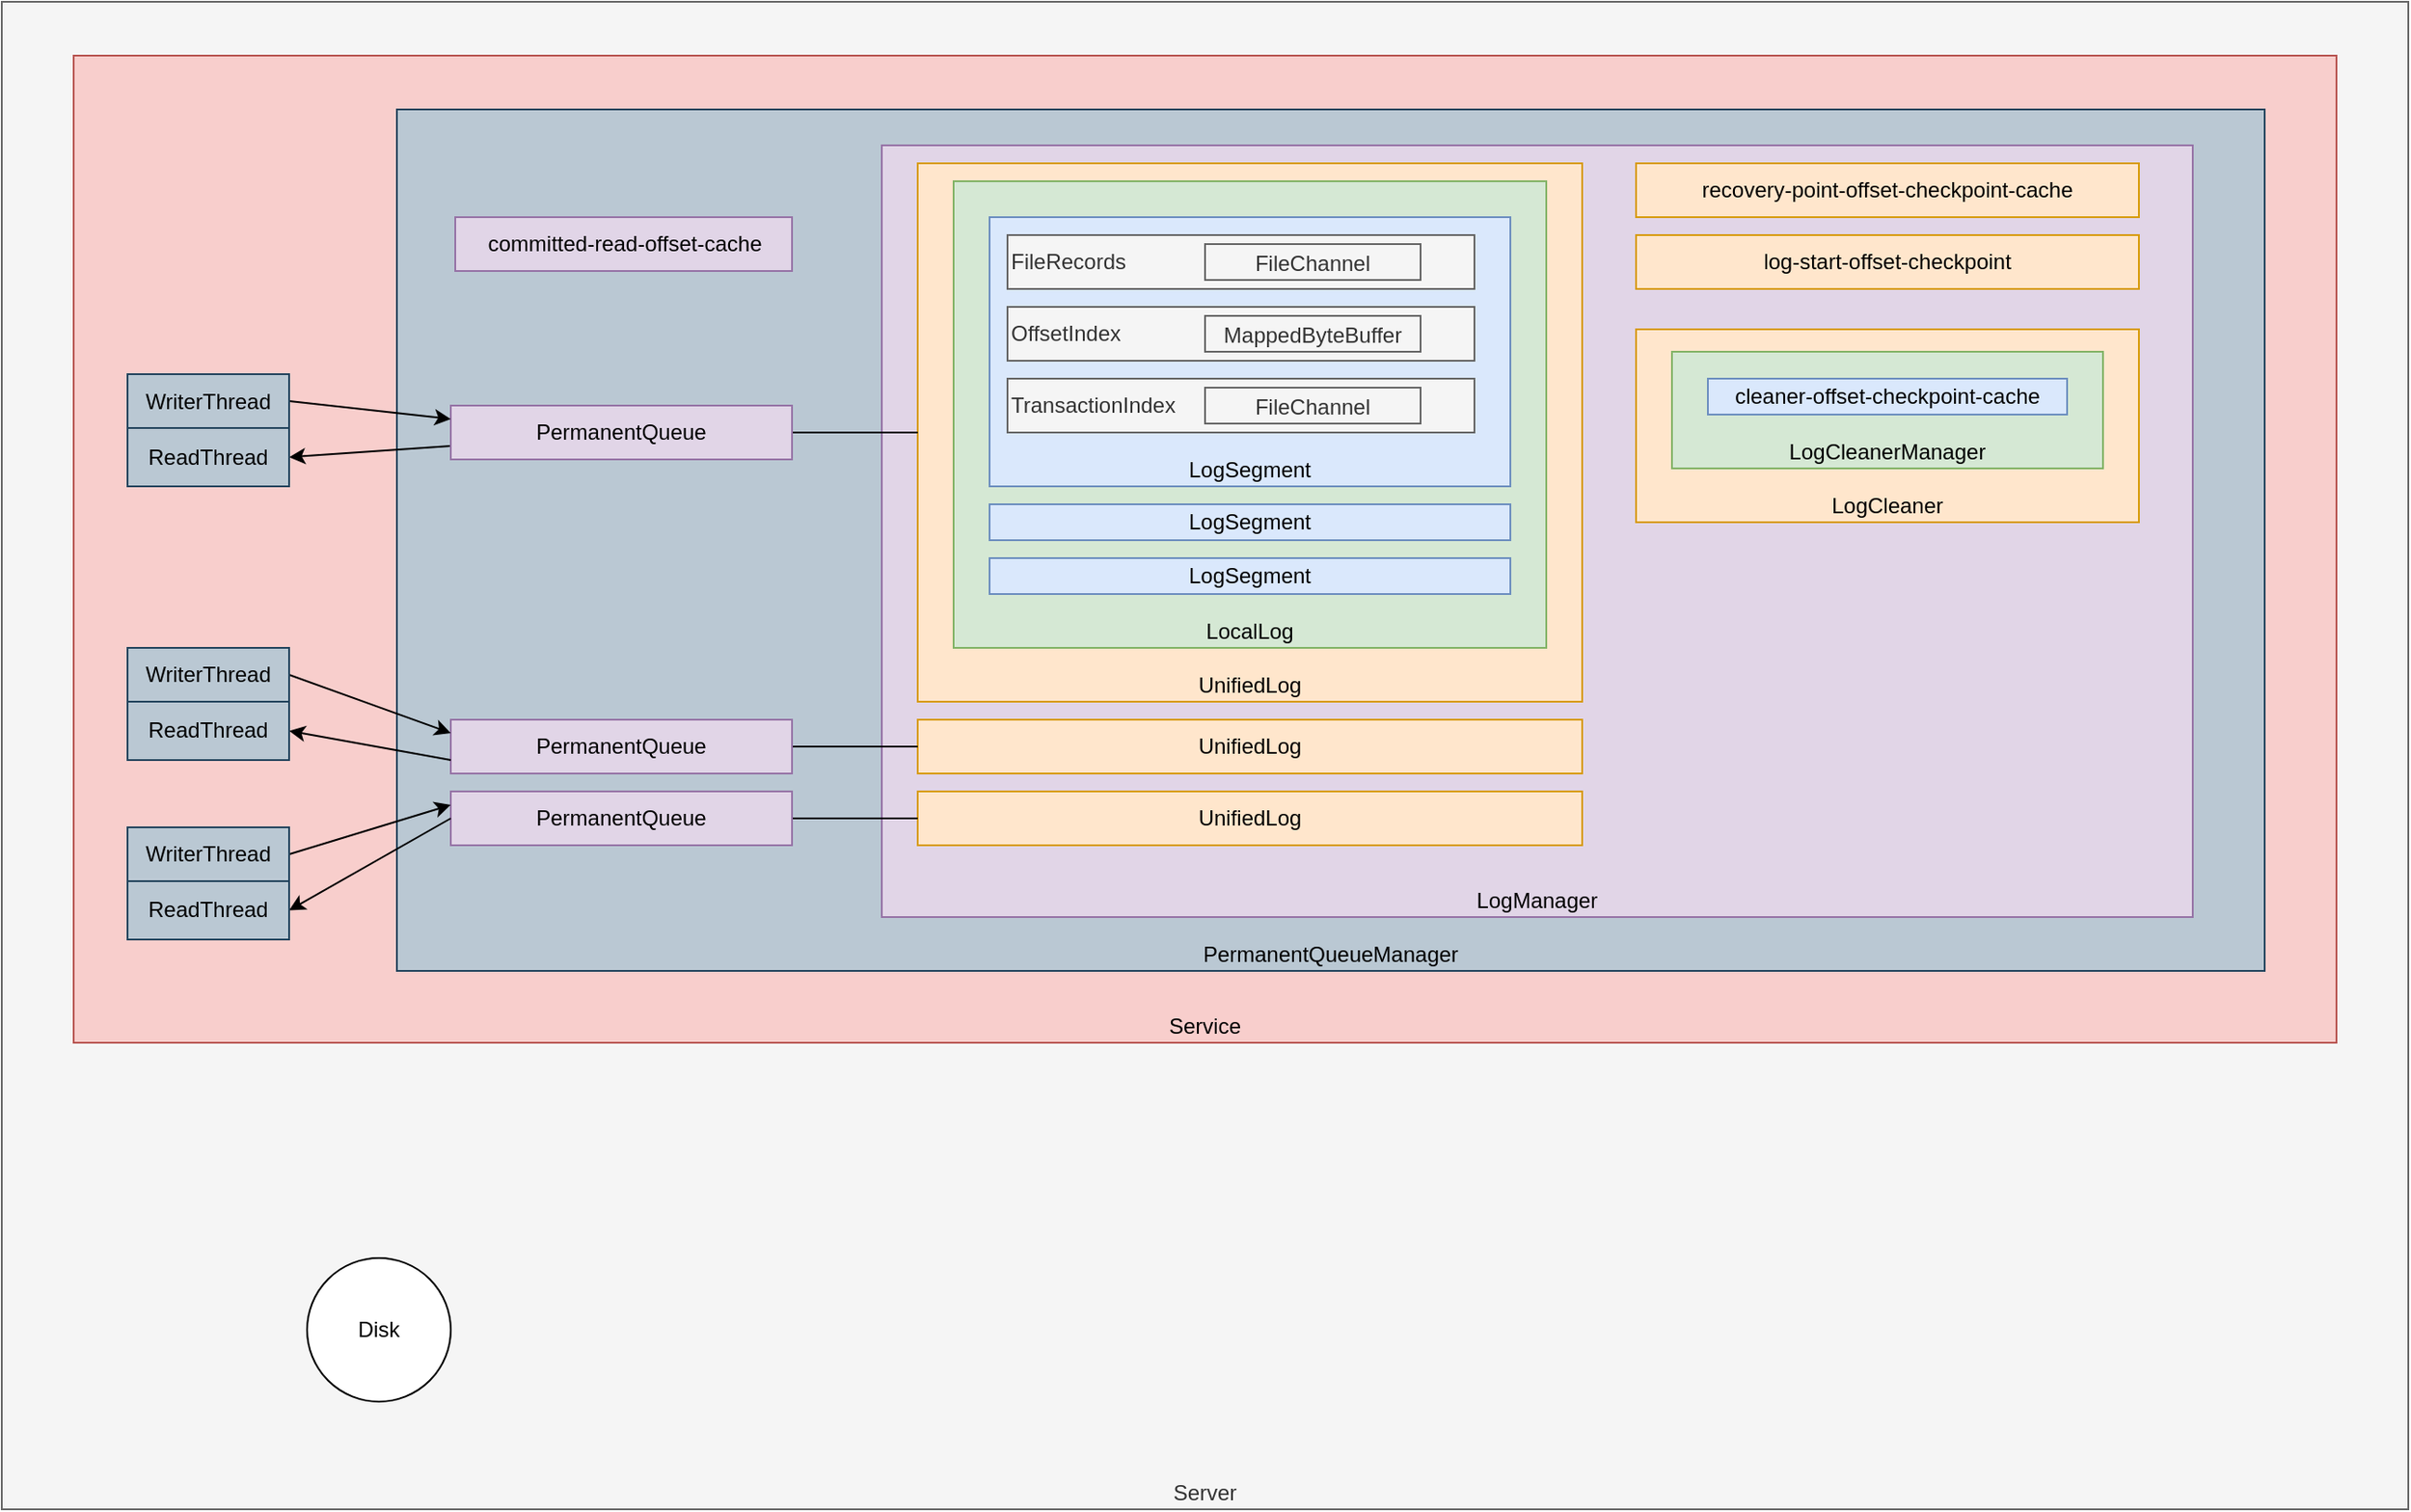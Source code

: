 <mxfile version="20.4.0" type="github">
  <diagram id="ikEMQ3taQZnn_D-MTjAt" name="第 1 页">
    <mxGraphModel dx="2381" dy="897" grid="1" gridSize="10" guides="1" tooltips="1" connect="1" arrows="1" fold="1" page="1" pageScale="1" pageWidth="827" pageHeight="1169" math="0" shadow="0">
      <root>
        <mxCell id="0" />
        <mxCell id="1" parent="0" />
        <mxCell id="W9ZC-a-q59-rkaMblsp5-1" value="Server" style="rounded=0;whiteSpace=wrap;html=1;verticalAlign=bottom;fillColor=#f5f5f5;fontColor=#333333;strokeColor=#666666;" vertex="1" parent="1">
          <mxGeometry x="-240" y="50" width="1340" height="840" as="geometry" />
        </mxCell>
        <mxCell id="W9ZC-a-q59-rkaMblsp5-2" value="Service" style="rounded=0;whiteSpace=wrap;html=1;verticalAlign=bottom;fillColor=#f8cecc;strokeColor=#b85450;" vertex="1" parent="1">
          <mxGeometry x="-200" y="80" width="1260" height="550" as="geometry" />
        </mxCell>
        <mxCell id="W9ZC-a-q59-rkaMblsp5-23" value="PermanentQueueManager" style="rounded=0;whiteSpace=wrap;html=1;verticalAlign=bottom;fillColor=#bac8d3;strokeColor=#23445d;" vertex="1" parent="1">
          <mxGeometry x="-20" y="110" width="1040" height="480" as="geometry" />
        </mxCell>
        <mxCell id="W9ZC-a-q59-rkaMblsp5-3" value="LogManager" style="rounded=0;whiteSpace=wrap;html=1;verticalAlign=bottom;fillColor=#e1d5e7;strokeColor=#9673a6;" vertex="1" parent="1">
          <mxGeometry x="250" y="130" width="730" height="430" as="geometry" />
        </mxCell>
        <mxCell id="W9ZC-a-q59-rkaMblsp5-4" value="Disk" style="ellipse;whiteSpace=wrap;html=1;aspect=fixed;" vertex="1" parent="1">
          <mxGeometry x="-70" y="750" width="80" height="80" as="geometry" />
        </mxCell>
        <mxCell id="W9ZC-a-q59-rkaMblsp5-5" value="UnifiedLog" style="rounded=0;whiteSpace=wrap;html=1;verticalAlign=bottom;fillColor=#ffe6cc;strokeColor=#d79b00;" vertex="1" parent="1">
          <mxGeometry x="270" y="140" width="370" height="300" as="geometry" />
        </mxCell>
        <mxCell id="W9ZC-a-q59-rkaMblsp5-6" value="UnifiedLog" style="rounded=0;whiteSpace=wrap;html=1;verticalAlign=middle;fillColor=#ffe6cc;strokeColor=#d79b00;" vertex="1" parent="1">
          <mxGeometry x="270" y="450" width="370" height="30" as="geometry" />
        </mxCell>
        <mxCell id="W9ZC-a-q59-rkaMblsp5-7" value="UnifiedLog" style="rounded=0;whiteSpace=wrap;html=1;verticalAlign=middle;fillColor=#ffe6cc;strokeColor=#d79b00;" vertex="1" parent="1">
          <mxGeometry x="270" y="490" width="370" height="30" as="geometry" />
        </mxCell>
        <mxCell id="W9ZC-a-q59-rkaMblsp5-8" value="LocalLog" style="rounded=0;whiteSpace=wrap;html=1;verticalAlign=bottom;fillColor=#d5e8d4;strokeColor=#82b366;" vertex="1" parent="1">
          <mxGeometry x="290" y="150" width="330" height="260" as="geometry" />
        </mxCell>
        <mxCell id="W9ZC-a-q59-rkaMblsp5-9" value="LogSegment" style="rounded=0;whiteSpace=wrap;html=1;verticalAlign=bottom;fillColor=#dae8fc;strokeColor=#6c8ebf;" vertex="1" parent="1">
          <mxGeometry x="310" y="170" width="290" height="150" as="geometry" />
        </mxCell>
        <mxCell id="W9ZC-a-q59-rkaMblsp5-10" value="LogSegment" style="rounded=0;whiteSpace=wrap;html=1;verticalAlign=middle;fillColor=#dae8fc;strokeColor=#6c8ebf;" vertex="1" parent="1">
          <mxGeometry x="310" y="330" width="290" height="20" as="geometry" />
        </mxCell>
        <mxCell id="W9ZC-a-q59-rkaMblsp5-11" value="FileRecords" style="rounded=0;whiteSpace=wrap;html=1;verticalAlign=middle;align=left;fillColor=#f5f5f5;fontColor=#333333;strokeColor=#666666;" vertex="1" parent="1">
          <mxGeometry x="320" y="180" width="260" height="30" as="geometry" />
        </mxCell>
        <mxCell id="W9ZC-a-q59-rkaMblsp5-12" value="FileChannel" style="rounded=0;whiteSpace=wrap;html=1;verticalAlign=bottom;fillColor=#f5f5f5;fontColor=#333333;strokeColor=#666666;" vertex="1" parent="1">
          <mxGeometry x="430" y="185" width="120" height="20" as="geometry" />
        </mxCell>
        <mxCell id="W9ZC-a-q59-rkaMblsp5-13" value="OffsetIndex" style="rounded=0;whiteSpace=wrap;html=1;verticalAlign=middle;align=left;fillColor=#f5f5f5;fontColor=#333333;strokeColor=#666666;" vertex="1" parent="1">
          <mxGeometry x="320" y="220" width="260" height="30" as="geometry" />
        </mxCell>
        <mxCell id="W9ZC-a-q59-rkaMblsp5-14" value="MappedByteBuffer" style="rounded=0;whiteSpace=wrap;html=1;verticalAlign=bottom;fillColor=#f5f5f5;fontColor=#333333;strokeColor=#666666;" vertex="1" parent="1">
          <mxGeometry x="430" y="225" width="120" height="20" as="geometry" />
        </mxCell>
        <mxCell id="W9ZC-a-q59-rkaMblsp5-15" value="TransactionIndex" style="rounded=0;whiteSpace=wrap;html=1;verticalAlign=middle;align=left;fillColor=#f5f5f5;fontColor=#333333;strokeColor=#666666;" vertex="1" parent="1">
          <mxGeometry x="320" y="260" width="260" height="30" as="geometry" />
        </mxCell>
        <mxCell id="W9ZC-a-q59-rkaMblsp5-16" value="FileChannel" style="rounded=0;whiteSpace=wrap;html=1;verticalAlign=bottom;fillColor=#f5f5f5;fontColor=#333333;strokeColor=#666666;" vertex="1" parent="1">
          <mxGeometry x="430" y="265" width="120" height="20" as="geometry" />
        </mxCell>
        <mxCell id="W9ZC-a-q59-rkaMblsp5-17" value="LogSegment" style="rounded=0;whiteSpace=wrap;html=1;verticalAlign=middle;fillColor=#dae8fc;strokeColor=#6c8ebf;" vertex="1" parent="1">
          <mxGeometry x="310" y="360" width="290" height="20" as="geometry" />
        </mxCell>
        <mxCell id="W9ZC-a-q59-rkaMblsp5-18" value="recovery-point-offset-checkpoint-cache" style="rounded=0;whiteSpace=wrap;html=1;verticalAlign=middle;fillColor=#ffe6cc;strokeColor=#d79b00;" vertex="1" parent="1">
          <mxGeometry x="670" y="140" width="280" height="30" as="geometry" />
        </mxCell>
        <mxCell id="W9ZC-a-q59-rkaMblsp5-19" value="log-start-offset-checkpoint" style="rounded=0;whiteSpace=wrap;html=1;verticalAlign=middle;fillColor=#ffe6cc;strokeColor=#d79b00;" vertex="1" parent="1">
          <mxGeometry x="670" y="180" width="280" height="30" as="geometry" />
        </mxCell>
        <mxCell id="W9ZC-a-q59-rkaMblsp5-20" value="LogCleaner" style="rounded=0;whiteSpace=wrap;html=1;verticalAlign=bottom;fillColor=#ffe6cc;strokeColor=#d79b00;" vertex="1" parent="1">
          <mxGeometry x="670" y="232.5" width="280" height="107.5" as="geometry" />
        </mxCell>
        <mxCell id="W9ZC-a-q59-rkaMblsp5-21" value="LogCleanerManager" style="rounded=0;whiteSpace=wrap;html=1;verticalAlign=bottom;fillColor=#d5e8d4;strokeColor=#82b366;" vertex="1" parent="1">
          <mxGeometry x="690" y="245" width="240" height="65" as="geometry" />
        </mxCell>
        <mxCell id="W9ZC-a-q59-rkaMblsp5-22" value="cleaner-offset-checkpoint-cache" style="rounded=0;whiteSpace=wrap;html=1;verticalAlign=middle;fillColor=#dae8fc;strokeColor=#6c8ebf;" vertex="1" parent="1">
          <mxGeometry x="710" y="260" width="200" height="20" as="geometry" />
        </mxCell>
        <mxCell id="W9ZC-a-q59-rkaMblsp5-24" value="" style="rounded=0;orthogonalLoop=1;jettySize=auto;html=1;fontColor=#000000;entryX=0;entryY=0.5;entryDx=0;entryDy=0;endArrow=none;endFill=0;exitX=1;exitY=0.5;exitDx=0;exitDy=0;" edge="1" parent="1" source="W9ZC-a-q59-rkaMblsp5-25" target="W9ZC-a-q59-rkaMblsp5-5">
          <mxGeometry relative="1" as="geometry" />
        </mxCell>
        <mxCell id="W9ZC-a-q59-rkaMblsp5-34" style="edgeStyle=none;rounded=0;orthogonalLoop=1;jettySize=auto;html=1;exitX=0;exitY=0.75;exitDx=0;exitDy=0;entryX=1;entryY=0.5;entryDx=0;entryDy=0;" edge="1" parent="1" source="W9ZC-a-q59-rkaMblsp5-25" target="W9ZC-a-q59-rkaMblsp5-31">
          <mxGeometry relative="1" as="geometry" />
        </mxCell>
        <mxCell id="W9ZC-a-q59-rkaMblsp5-25" value="PermanentQueue" style="rounded=0;whiteSpace=wrap;html=1;verticalAlign=middle;fillColor=#e1d5e7;strokeColor=#9673a6;" vertex="1" parent="1">
          <mxGeometry x="10" y="275" width="190" height="30" as="geometry" />
        </mxCell>
        <mxCell id="W9ZC-a-q59-rkaMblsp5-26" value="committed-read-offset-cache" style="rounded=0;whiteSpace=wrap;html=1;verticalAlign=middle;fillColor=#e1d5e7;strokeColor=#9673a6;" vertex="1" parent="1">
          <mxGeometry x="12.5" y="170" width="187.5" height="30" as="geometry" />
        </mxCell>
        <mxCell id="W9ZC-a-q59-rkaMblsp5-27" value="" style="rounded=0;orthogonalLoop=1;jettySize=auto;html=1;fontColor=#000000;entryX=0;entryY=0.5;entryDx=0;entryDy=0;exitX=1;exitY=0.5;exitDx=0;exitDy=0;endArrow=none;endFill=0;" edge="1" parent="1" source="W9ZC-a-q59-rkaMblsp5-28" target="W9ZC-a-q59-rkaMblsp5-6">
          <mxGeometry relative="1" as="geometry" />
        </mxCell>
        <mxCell id="W9ZC-a-q59-rkaMblsp5-28" value="PermanentQueue" style="rounded=0;whiteSpace=wrap;html=1;verticalAlign=middle;fillColor=#e1d5e7;strokeColor=#9673a6;" vertex="1" parent="1">
          <mxGeometry x="10" y="450" width="190" height="30" as="geometry" />
        </mxCell>
        <mxCell id="W9ZC-a-q59-rkaMblsp5-29" value="" style="rounded=0;orthogonalLoop=1;jettySize=auto;html=1;fontColor=#000000;entryX=0;entryY=0.5;entryDx=0;entryDy=0;exitX=1;exitY=0.5;exitDx=0;exitDy=0;endArrow=none;endFill=0;" edge="1" parent="1" source="W9ZC-a-q59-rkaMblsp5-30" target="W9ZC-a-q59-rkaMblsp5-7">
          <mxGeometry relative="1" as="geometry" />
        </mxCell>
        <mxCell id="W9ZC-a-q59-rkaMblsp5-30" value="PermanentQueue" style="rounded=0;whiteSpace=wrap;html=1;verticalAlign=middle;fillColor=#e1d5e7;strokeColor=#9673a6;" vertex="1" parent="1">
          <mxGeometry x="10" y="490" width="190" height="30" as="geometry" />
        </mxCell>
        <mxCell id="W9ZC-a-q59-rkaMblsp5-31" value="ReadThread" style="rounded=0;whiteSpace=wrap;html=1;verticalAlign=middle;fillColor=#bac8d3;strokeColor=#23445d;" vertex="1" parent="1">
          <mxGeometry x="-170" y="287.5" width="90" height="32.5" as="geometry" />
        </mxCell>
        <mxCell id="W9ZC-a-q59-rkaMblsp5-33" style="rounded=0;orthogonalLoop=1;jettySize=auto;html=1;exitX=1;exitY=0.5;exitDx=0;exitDy=0;entryX=0;entryY=0.25;entryDx=0;entryDy=0;" edge="1" parent="1" source="W9ZC-a-q59-rkaMblsp5-32" target="W9ZC-a-q59-rkaMblsp5-25">
          <mxGeometry relative="1" as="geometry" />
        </mxCell>
        <mxCell id="W9ZC-a-q59-rkaMblsp5-32" value="WriterThread" style="rounded=0;whiteSpace=wrap;html=1;verticalAlign=middle;fillColor=#bac8d3;strokeColor=#23445d;" vertex="1" parent="1">
          <mxGeometry x="-170" y="257.5" width="90" height="30" as="geometry" />
        </mxCell>
        <mxCell id="W9ZC-a-q59-rkaMblsp5-35" style="edgeStyle=none;rounded=0;orthogonalLoop=1;jettySize=auto;html=1;exitX=0;exitY=0.75;exitDx=0;exitDy=0;entryX=1;entryY=0.5;entryDx=0;entryDy=0;" edge="1" parent="1" target="W9ZC-a-q59-rkaMblsp5-36" source="W9ZC-a-q59-rkaMblsp5-28">
          <mxGeometry relative="1" as="geometry">
            <mxPoint x="10" y="447.5" as="sourcePoint" />
          </mxGeometry>
        </mxCell>
        <mxCell id="W9ZC-a-q59-rkaMblsp5-36" value="ReadThread" style="rounded=0;whiteSpace=wrap;html=1;verticalAlign=middle;fillColor=#bac8d3;strokeColor=#23445d;" vertex="1" parent="1">
          <mxGeometry x="-170" y="440" width="90" height="32.5" as="geometry" />
        </mxCell>
        <mxCell id="W9ZC-a-q59-rkaMblsp5-37" style="rounded=0;orthogonalLoop=1;jettySize=auto;html=1;exitX=1;exitY=0.5;exitDx=0;exitDy=0;entryX=0;entryY=0.25;entryDx=0;entryDy=0;" edge="1" parent="1" source="W9ZC-a-q59-rkaMblsp5-38" target="W9ZC-a-q59-rkaMblsp5-28">
          <mxGeometry relative="1" as="geometry">
            <mxPoint x="10" y="432.5" as="targetPoint" />
          </mxGeometry>
        </mxCell>
        <mxCell id="W9ZC-a-q59-rkaMblsp5-38" value="WriterThread" style="rounded=0;whiteSpace=wrap;html=1;verticalAlign=middle;fillColor=#bac8d3;strokeColor=#23445d;" vertex="1" parent="1">
          <mxGeometry x="-170" y="410" width="90" height="30" as="geometry" />
        </mxCell>
        <mxCell id="W9ZC-a-q59-rkaMblsp5-39" style="edgeStyle=none;rounded=0;orthogonalLoop=1;jettySize=auto;html=1;exitX=0;exitY=0.5;exitDx=0;exitDy=0;entryX=1;entryY=0.5;entryDx=0;entryDy=0;" edge="1" parent="1" target="W9ZC-a-q59-rkaMblsp5-40" source="W9ZC-a-q59-rkaMblsp5-30">
          <mxGeometry relative="1" as="geometry">
            <mxPoint x="10" y="572.5" as="sourcePoint" />
          </mxGeometry>
        </mxCell>
        <mxCell id="W9ZC-a-q59-rkaMblsp5-40" value="ReadThread" style="rounded=0;whiteSpace=wrap;html=1;verticalAlign=middle;fillColor=#bac8d3;strokeColor=#23445d;" vertex="1" parent="1">
          <mxGeometry x="-170" y="540" width="90" height="32.5" as="geometry" />
        </mxCell>
        <mxCell id="W9ZC-a-q59-rkaMblsp5-41" style="rounded=0;orthogonalLoop=1;jettySize=auto;html=1;exitX=1;exitY=0.5;exitDx=0;exitDy=0;entryX=0;entryY=0.25;entryDx=0;entryDy=0;" edge="1" parent="1" source="W9ZC-a-q59-rkaMblsp5-42" target="W9ZC-a-q59-rkaMblsp5-30">
          <mxGeometry relative="1" as="geometry">
            <mxPoint x="10" y="557.5" as="targetPoint" />
          </mxGeometry>
        </mxCell>
        <mxCell id="W9ZC-a-q59-rkaMblsp5-42" value="WriterThread" style="rounded=0;whiteSpace=wrap;html=1;verticalAlign=middle;fillColor=#bac8d3;strokeColor=#23445d;" vertex="1" parent="1">
          <mxGeometry x="-170" y="510" width="90" height="30" as="geometry" />
        </mxCell>
      </root>
    </mxGraphModel>
  </diagram>
</mxfile>
